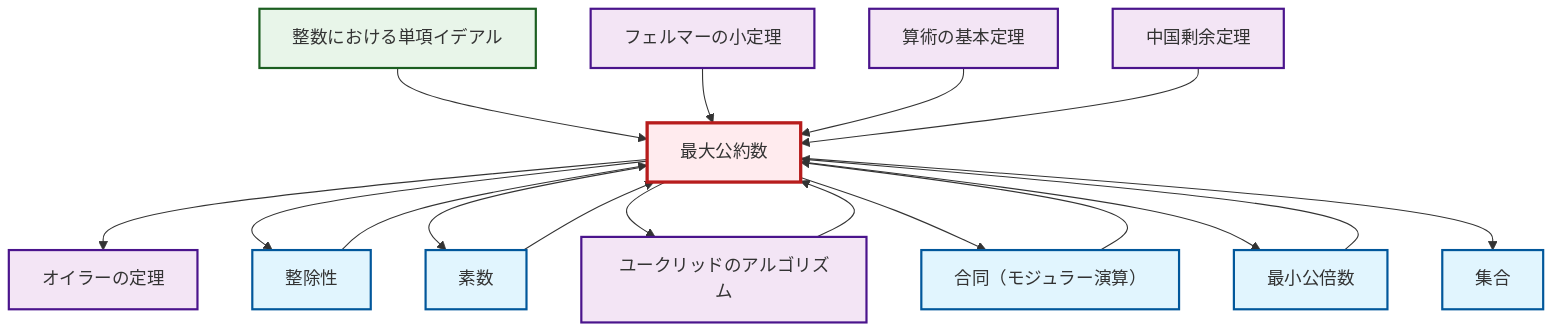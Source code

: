graph TD
    classDef definition fill:#e1f5fe,stroke:#01579b,stroke-width:2px
    classDef theorem fill:#f3e5f5,stroke:#4a148c,stroke-width:2px
    classDef axiom fill:#fff3e0,stroke:#e65100,stroke-width:2px
    classDef example fill:#e8f5e9,stroke:#1b5e20,stroke-width:2px
    classDef current fill:#ffebee,stroke:#b71c1c,stroke-width:3px
    ex-principal-ideal["整数における単項イデアル"]:::example
    def-congruence["合同（モジュラー演算）"]:::definition
    def-lcm["最小公倍数"]:::definition
    thm-fundamental-arithmetic["算術の基本定理"]:::theorem
    thm-euler["オイラーの定理"]:::theorem
    thm-chinese-remainder["中国剰余定理"]:::theorem
    def-set["集合"]:::definition
    thm-fermat-little["フェルマーの小定理"]:::theorem
    def-gcd["最大公約数"]:::definition
    def-divisibility["整除性"]:::definition
    def-prime["素数"]:::definition
    thm-euclidean-algorithm["ユークリッドのアルゴリズム"]:::theorem
    ex-principal-ideal --> def-gcd
    thm-euclidean-algorithm --> def-gcd
    def-gcd --> thm-euler
    def-divisibility --> def-gcd
    def-congruence --> def-gcd
    thm-fermat-little --> def-gcd
    def-gcd --> def-divisibility
    def-gcd --> def-prime
    def-gcd --> thm-euclidean-algorithm
    def-prime --> def-gcd
    def-gcd --> def-congruence
    thm-fundamental-arithmetic --> def-gcd
    def-gcd --> def-lcm
    def-gcd --> def-set
    thm-chinese-remainder --> def-gcd
    def-lcm --> def-gcd
    class def-gcd current